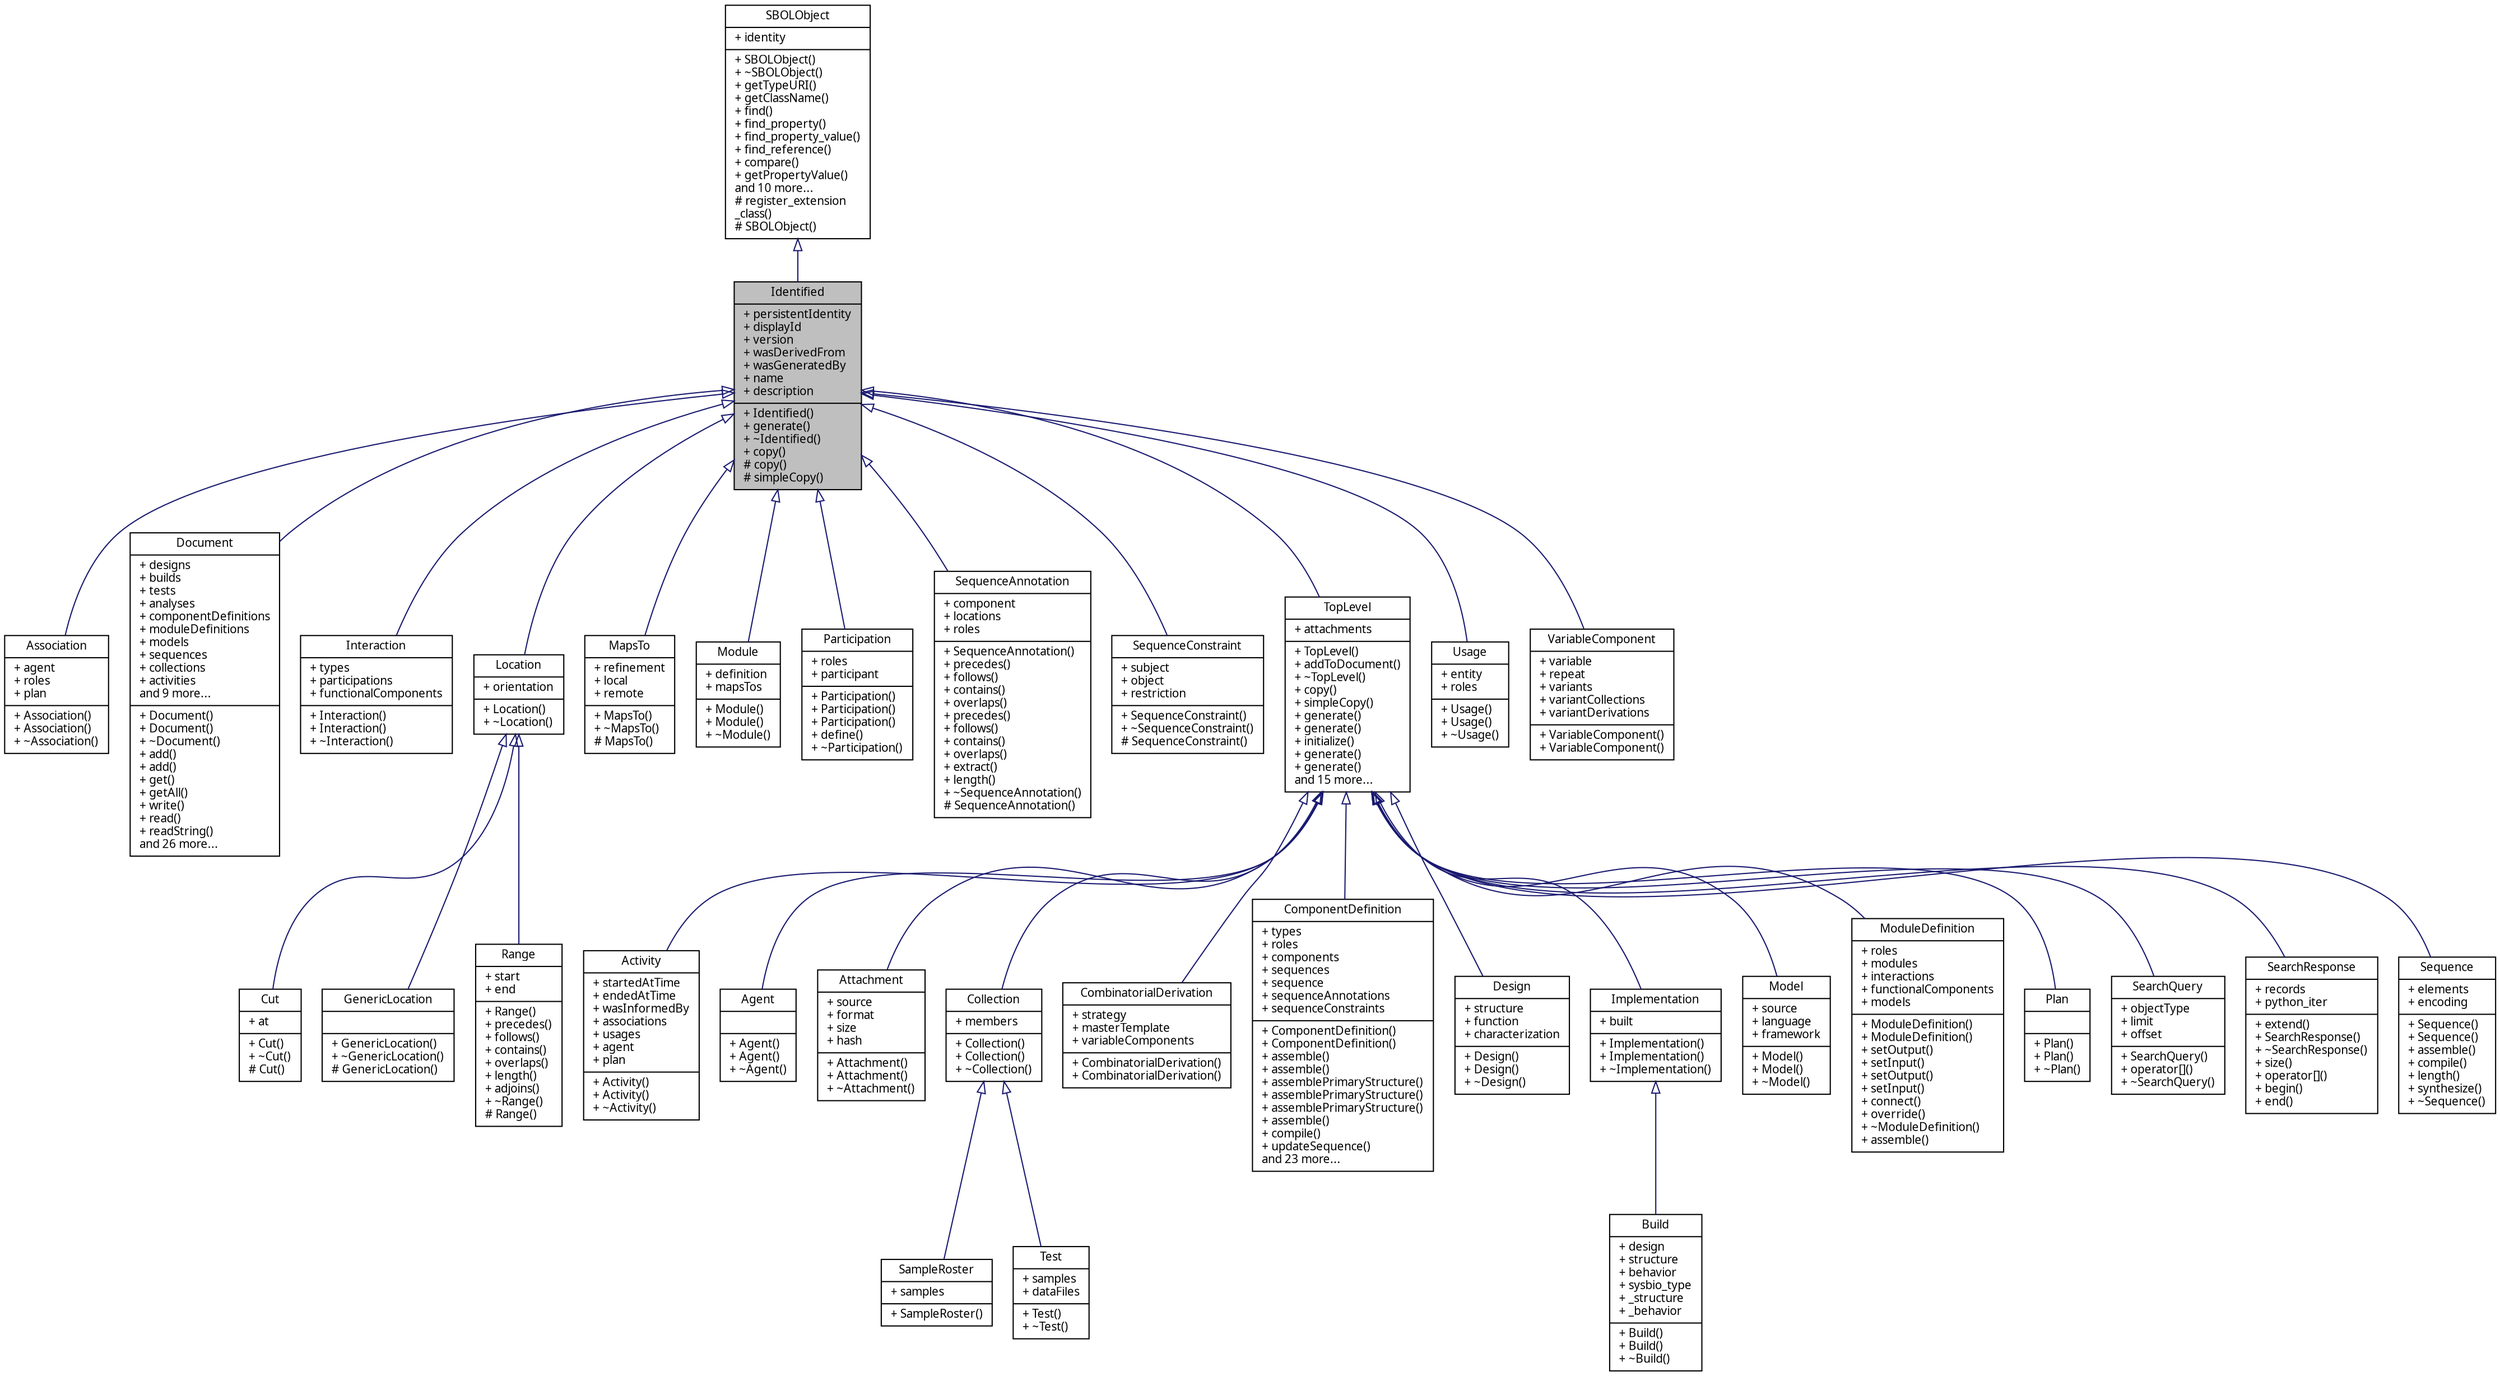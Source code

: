 digraph "Identified"
{
  edge [fontname="FreeSans.ttf",fontsize="10",labelfontname="FreeSans.ttf",labelfontsize="10"];
  node [fontname="FreeSans.ttf",fontsize="10",shape=record];
  Node0 [label="{Identified\n|+ persistentIdentity\l+ displayId\l+ version\l+ wasDerivedFrom\l+ wasGeneratedBy\l+ name\l+ description\l|+ Identified()\l+ generate()\l+ ~Identified()\l+ copy()\l# copy()\l# simpleCopy()\l}",height=0.2,width=0.4,color="black", fillcolor="grey75", style="filled", fontcolor="black"];
  Node1 -> Node0 [dir="back",color="midnightblue",fontsize="10",style="solid",arrowtail="onormal",fontname="FreeSans.ttf"];
  Node1 [label="{SBOLObject\n|+ identity\l|+ SBOLObject()\l+ ~SBOLObject()\l+ getTypeURI()\l+ getClassName()\l+ find()\l+ find_property()\l+ find_property_value()\l+ find_reference()\l+ compare()\l+ getPropertyValue()\land 10 more...\l# register_extension\l_class()\l# SBOLObject()\l}",height=0.2,width=0.4,color="black", fillcolor="white", style="filled",URL="$classsbol_1_1_s_b_o_l_object.html",tooltip="An SBOLObject converts a C++ class data structure into an RDF triple store and contains methods for s..."];
  Node0 -> Node2 [dir="back",color="midnightblue",fontsize="10",style="solid",arrowtail="onormal",fontname="FreeSans.ttf"];
  Node2 [label="{Association\n|+ agent\l+ roles\l+ plan\l|+ Association()\l+ Association()\l+ ~Association()\l}",height=0.2,width=0.4,color="black", fillcolor="white", style="filled",URL="$classsbol_1_1_association.html",tooltip="An Association is linked to an Agent through the agent relationship. The Association includes the had..."];
  Node0 -> Node3 [dir="back",color="midnightblue",fontsize="10",style="solid",arrowtail="onormal",fontname="FreeSans.ttf"];
  Node3 [label="{Document\n|+ designs\l+ builds\l+ tests\l+ analyses\l+ componentDefinitions\l+ moduleDefinitions\l+ models\l+ sequences\l+ collections\l+ activities\land 9 more...\l|+ Document()\l+ Document()\l+ ~Document()\l+ add()\l+ add()\l+ get()\l+ getAll()\l+ write()\l+ read()\l+ readString()\land 26 more...\l}",height=0.2,width=0.4,color="black", fillcolor="white", style="filled",URL="$classsbol_1_1_document.html",tooltip="Read and write SBOL using a Document class. The Document is a container for Components, Modules, and all other SBOLObjects. "];
  Node0 -> Node4 [dir="back",color="midnightblue",fontsize="10",style="solid",arrowtail="onormal",fontname="FreeSans.ttf"];
  Node4 [label="{Interaction\n|+ types\l+ participations\l+ functionalComponents\l|+ Interaction()\l+ Interaction()\l+ ~Interaction()\l}",height=0.2,width=0.4,color="black", fillcolor="white", style="filled",URL="$classsbol_1_1_interaction.html",tooltip="The Interaction class provides more detailed descriptionof how the FunctionalComponents are intended ..."];
  Node0 -> Node5 [dir="back",color="midnightblue",fontsize="10",style="solid",arrowtail="onormal",fontname="FreeSans.ttf"];
  Node5 [label="{Location\n|+ orientation\l|+ Location()\l+ ~Location()\l}",height=0.2,width=0.4,color="black", fillcolor="white", style="filled",URL="$classsbol_1_1_location.html",tooltip="The Location class specifies the strand orientation of a Component and can be further extended by the..."];
  Node5 -> Node6 [dir="back",color="midnightblue",fontsize="10",style="solid",arrowtail="onormal",fontname="FreeSans.ttf"];
  Node6 [label="{Cut\n|+ at\l|+ Cut()\l+ ~Cut()\l# Cut()\l}",height=0.2,width=0.4,color="black", fillcolor="white", style="filled",URL="$classsbol_1_1_cut.html",tooltip="The Cut class specifies a location between two coordinates of a Sequence&#39;s elements. class Cut : public Location. "];
  Node5 -> Node7 [dir="back",color="midnightblue",fontsize="10",style="solid",arrowtail="onormal",fontname="FreeSans.ttf"];
  Node7 [label="{GenericLocation\n||+ GenericLocation()\l+ ~GenericLocation()\l# GenericLocation()\l}",height=0.2,width=0.4,color="black", fillcolor="white", style="filled",URL="$classsbol_1_1_generic_location.html",tooltip="the GenericLocation class is included as a starting point for specifying regions on Sequence objects ..."];
  Node5 -> Node8 [dir="back",color="midnightblue",fontsize="10",style="solid",arrowtail="onormal",fontname="FreeSans.ttf"];
  Node8 [label="{Range\n|+ start\l+ end\l|+ Range()\l+ precedes()\l+ follows()\l+ contains()\l+ overlaps()\l+ length()\l+ adjoins()\l+ ~Range()\l# Range()\l}",height=0.2,width=0.4,color="black", fillcolor="white", style="filled",URL="$classsbol_1_1_range.html",tooltip="A Range object specifies a region via discrete, inclusive start and end positions that correspond to ..."];
  Node0 -> Node9 [dir="back",color="midnightblue",fontsize="10",style="solid",arrowtail="onormal",fontname="FreeSans.ttf"];
  Node9 [label="{MapsTo\n|+ refinement\l+ local\l+ remote\l|+ MapsTo()\l+ ~MapsTo()\l# MapsTo()\l}",height=0.2,width=0.4,color="black", fillcolor="white", style="filled",URL="$classsbol_1_1_maps_to.html",tooltip="The purpose of the MapsTo class is to make identity relationships between different ComponentInstance..."];
  Node0 -> Node10 [dir="back",color="midnightblue",fontsize="10",style="solid",arrowtail="onormal",fontname="FreeSans.ttf"];
  Node10 [label="{Module\n|+ definition\l+ mapsTos\l|+ Module()\l+ Module()\l+ ~Module()\l}",height=0.2,width=0.4,color="black", fillcolor="white", style="filled",URL="$classsbol_1_1_module.html",tooltip="The Module class represents a submodule of a ModuleDefinition within a hierarchical design..."];
  Node0 -> Node11 [dir="back",color="midnightblue",fontsize="10",style="solid",arrowtail="onormal",fontname="FreeSans.ttf"];
  Node11 [label="{Participation\n|+ roles\l+ participant\l|+ Participation()\l+ Participation()\l+ Participation()\l+ define()\l+ ~Participation()\l}",height=0.2,width=0.4,color="black", fillcolor="white", style="filled",URL="$classsbol_1_1_participation.html",tooltip="Each Participation represents how a particular FunctionalComponent behaves in its parent Interaction..."];
  Node0 -> Node12 [dir="back",color="midnightblue",fontsize="10",style="solid",arrowtail="onormal",fontname="FreeSans.ttf"];
  Node12 [label="{SequenceAnnotation\n|+ component\l+ locations\l+ roles\l|+ SequenceAnnotation()\l+ precedes()\l+ follows()\l+ contains()\l+ overlaps()\l+ precedes()\l+ follows()\l+ contains()\l+ overlaps()\l+ extract()\l+ length()\l+ ~SequenceAnnotation()\l# SequenceAnnotation()\l}",height=0.2,width=0.4,color="black", fillcolor="white", style="filled",URL="$classsbol_1_1_sequence_annotation.html",tooltip="The SequenceAnnotation class describes one or more regions of interest on the Sequence objects referr..."];
  Node0 -> Node13 [dir="back",color="midnightblue",fontsize="10",style="solid",arrowtail="onormal",fontname="FreeSans.ttf"];
  Node13 [label="{SequenceConstraint\n|+ subject\l+ object\l+ restriction\l|+ SequenceConstraint()\l+ ~SequenceConstraint()\l# SequenceConstraint()\l}",height=0.2,width=0.4,color="black", fillcolor="white", style="filled",URL="$classsbol_1_1_sequence_constraint.html",tooltip="The SequenceConstraint class can be used to assert restrictions on the relative, sequence-based posit..."];
  Node0 -> Node14 [dir="back",color="midnightblue",fontsize="10",style="solid",arrowtail="onormal",fontname="FreeSans.ttf"];
  Node14 [label="{TopLevel\n|+ attachments\l|+ TopLevel()\l+ addToDocument()\l+ ~TopLevel()\l+ copy()\l+ simpleCopy()\l+ generate()\l+ generate()\l+ initialize()\l+ generate()\l+ generate()\land 15 more...\l}",height=0.2,width=0.4,color="black", fillcolor="white", style="filled",URL="$classsbol_1_1_top_level.html",tooltip="All SBOL classes derived from TopLevel appear as top level nodes in the RDF/XML document tree and SBO..."];
  Node14 -> Node15 [dir="back",color="midnightblue",fontsize="10",style="solid",arrowtail="onormal",fontname="FreeSans.ttf"];
  Node15 [label="{Activity\n|+ startedAtTime\l+ endedAtTime\l+ wasInformedBy\l+ associations\l+ usages\l+ agent\l+ plan\l|+ Activity()\l+ Activity()\l+ ~Activity()\l}",height=0.2,width=0.4,color="black", fillcolor="white", style="filled",URL="$classsbol_1_1_activity.html",tooltip="A generated Entity is linked through a wasGeneratedBy relationship to an Activity, which is used to describe how different Agents and other entities were used. An Activity is linked through a qualifiedAssociation to Associations, to describe the role of agents, and is linked through qualifiedUsage to Usages to describe the role of other entities used as part of the activity. Moreover, each Activity includes optional startedAtTime and endedAtTime properties. When using Activity to capture how an entity was derived, it is expected that any additional information needed will be attached as annotations. This may include software settings or textual notes. Activities can also be linked together using the wasInformedBy relationship to provide dependency without explicitly specifying start and end times. "];
  Node14 -> Node16 [dir="back",color="midnightblue",fontsize="10",style="solid",arrowtail="onormal",fontname="FreeSans.ttf"];
  Node16 [label="{Agent\n||+ Agent()\l+ Agent()\l+ ~Agent()\l}",height=0.2,width=0.4,color="black", fillcolor="white", style="filled",URL="$classsbol_1_1_agent.html",tooltip="Examples of agents are person, organisation or software. These agents should be annotated with additi..."];
  Node14 -> Node17 [dir="back",color="midnightblue",fontsize="10",style="solid",arrowtail="onormal",fontname="FreeSans.ttf"];
  Node17 [label="{Attachment\n|+ source\l+ format\l+ size\l+ hash\l|+ Attachment()\l+ Attachment()\l+ ~Attachment()\l}",height=0.2,width=0.4,color="black", fillcolor="white", style="filled",URL="$classsbol_1_1_attachment.html",tooltip="The Attachment class is a general container for data files, especially experimental data files..."];
  Node14 -> Node18 [dir="back",color="midnightblue",fontsize="10",style="solid",arrowtail="onormal",fontname="FreeSans.ttf"];
  Node18 [label="{Collection\n|+ members\l|+ Collection()\l+ Collection()\l+ ~Collection()\l}",height=0.2,width=0.4,color="black", fillcolor="white", style="filled",URL="$classsbol_1_1_collection.html",tooltip="The Collection class is a class that groups together a set of TopLevel objects that have something in..."];
  Node18 -> Node19 [dir="back",color="midnightblue",fontsize="10",style="solid",arrowtail="onormal",fontname="FreeSans.ttf"];
  Node19 [label="{SampleRoster\n|+ samples\l|+ SampleRoster()\l}",height=0.2,width=0.4,color="black", fillcolor="white", style="filled",URL="$classsbol_1_1_sample_roster.html",tooltip="A SampleRoster is a container used to group Builds that are included in an experiment together..."];
  Node18 -> Node20 [dir="back",color="midnightblue",fontsize="10",style="solid",arrowtail="onormal",fontname="FreeSans.ttf"];
  Node20 [label="{Test\n|+ samples\l+ dataFiles\l|+ Test()\l+ ~Test()\l}",height=0.2,width=0.4,color="black", fillcolor="white", style="filled",URL="$classsbol_1_1_test.html",tooltip="A Test is a container for experimental data. A Test is the product of the third step of libSBOL&#39;s for..."];
  Node14 -> Node21 [dir="back",color="midnightblue",fontsize="10",style="solid",arrowtail="onormal",fontname="FreeSans.ttf"];
  Node21 [label="{CombinatorialDerivation\n|+ strategy\l+ masterTemplate\l+ variableComponents\l|+ CombinatorialDerivation()\l+ CombinatorialDerivation()\l}",height=0.2,width=0.4,color="black", fillcolor="white", style="filled",URL="$classsbol_1_1_combinatorial_derivation.html",tooltip="A ComponentDeriviation specifies the composition of a combinatorial design or variant library for com..."];
  Node14 -> Node22 [dir="back",color="midnightblue",fontsize="10",style="solid",arrowtail="onormal",fontname="FreeSans.ttf"];
  Node22 [label="{ComponentDefinition\n|+ types\l+ roles\l+ components\l+ sequences\l+ sequence\l+ sequenceAnnotations\l+ sequenceConstraints\l|+ ComponentDefinition()\l+ ComponentDefinition()\l+ assemble()\l+ assemble()\l+ assemblePrimaryStructure()\l+ assemblePrimaryStructure()\l+ assemblePrimaryStructure()\l+ assemble()\l+ compile()\l+ updateSequence()\land 23 more...\l}",height=0.2,width=0.4,color="black", fillcolor="white", style="filled",URL="$classsbol_1_1_component_definition.html",tooltip="The ComponentDefinition class represents the structural entities of a biological design. "];
  Node14 -> Node23 [dir="back",color="midnightblue",fontsize="10",style="solid",arrowtail="onormal",fontname="FreeSans.ttf"];
  Node23 [label="{Design\n|+ structure\l+ function\l+ characterization\l|+ Design()\l+ Design()\l+ ~Design()\l}",height=0.2,width=0.4,color="black", fillcolor="white", style="filled",URL="$classsbol_1_1_design.html",tooltip="This class represents a biological Design. A Design is a conceptual representation of a biological sy..."];
  Node14 -> Node24 [dir="back",color="midnightblue",fontsize="10",style="solid",arrowtail="onormal",fontname="FreeSans.ttf"];
  Node24 [label="{Implementation\n|+ built\l|+ Implementation()\l+ Implementation()\l+ ~Implementation()\l}",height=0.2,width=0.4,color="black", fillcolor="white", style="filled",URL="$classsbol_1_1_implementation.html",tooltip="An Implementation represents a real, physical instance of a synthetic biological construct which may ..."];
  Node24 -> Node25 [dir="back",color="midnightblue",fontsize="10",style="solid",arrowtail="onormal",fontname="FreeSans.ttf"];
  Node25 [label="{Build\n|+ design\l+ structure\l+ behavior\l+ sysbio_type\l+ _structure\l+ _behavior\l|+ Build()\l+ Build()\l+ ~Build()\l}",height=0.2,width=0.4,color="black", fillcolor="white", style="filled",URL="$classsbol_1_1_build.html",tooltip="A Build is a realization of a Design. For practical purposes, a Build can represent a biological clon..."];
  Node14 -> Node26 [dir="back",color="midnightblue",fontsize="10",style="solid",arrowtail="onormal",fontname="FreeSans.ttf"];
  Node26 [label="{Model\n|+ source\l+ language\l+ framework\l|+ Model()\l+ Model()\l+ ~Model()\l}",height=0.2,width=0.4,color="black", fillcolor="white", style="filled",URL="$classsbol_1_1_model.html",tooltip="The purpose of the Model class is to serve as a placeholder for an external computational model and p..."];
  Node14 -> Node27 [dir="back",color="midnightblue",fontsize="10",style="solid",arrowtail="onormal",fontname="FreeSans.ttf"];
  Node27 [label="{ModuleDefinition\n|+ roles\l+ modules\l+ interactions\l+ functionalComponents\l+ models\l|+ ModuleDefinition()\l+ ModuleDefinition()\l+ setOutput()\l+ setInput()\l+ setOutput()\l+ setInput()\l+ connect()\l+ override()\l+ ~ModuleDefinition()\l+ assemble()\l}",height=0.2,width=0.4,color="black", fillcolor="white", style="filled",URL="$classsbol_1_1_module_definition.html",tooltip="The ModuleDefinition class represents a grouping of structural and functional entities in a biologica..."];
  Node14 -> Node28 [dir="back",color="midnightblue",fontsize="10",style="solid",arrowtail="onormal",fontname="FreeSans.ttf"];
  Node28 [label="{Plan\n||+ Plan()\l+ Plan()\l+ ~Plan()\l}",height=0.2,width=0.4,color="black", fillcolor="white", style="filled",URL="$classsbol_1_1_plan.html",tooltip="Examples of agents are person, organisation or software. These agents should be annotated with additi..."];
  Node14 -> Node29 [dir="back",color="midnightblue",fontsize="10",style="solid",arrowtail="onormal",fontname="FreeSans.ttf"];
  Node29 [label="{SearchQuery\n|+ objectType\l+ limit\l+ offset\l|+ SearchQuery()\l+ operator[]()\l+ ~SearchQuery()\l}",height=0.2,width=0.4,color="black", fillcolor="white", style="filled",URL="$classsbol_1_1_search_query.html",tooltip="A SearchQuery object is used to configure advanced searches for bioparts in a PartShop. Advanced searches are useful for matching values across multiple fields, or to specify multiple values in a single field. "];
  Node14 -> Node30 [dir="back",color="midnightblue",fontsize="10",style="solid",arrowtail="onormal",fontname="FreeSans.ttf"];
  Node30 [label="{SearchResponse\n|+ records\l+ python_iter\l|+ extend()\l+ SearchResponse()\l+ ~SearchResponse()\l+ size()\l+ operator[]()\l+ begin()\l+ end()\l}",height=0.2,width=0.4,color="black", fillcolor="white", style="filled",URL="$classsbol_1_1_search_response.html",tooltip="A SearchResponse is a container of search records returned by a search request. "];
  Node14 -> Node31 [dir="back",color="midnightblue",fontsize="10",style="solid",arrowtail="onormal",fontname="FreeSans.ttf"];
  Node31 [label="{Sequence\n|+ elements\l+ encoding\l|+ Sequence()\l+ Sequence()\l+ assemble()\l+ compile()\l+ length()\l+ synthesize()\l+ ~Sequence()\l}",height=0.2,width=0.4,color="black", fillcolor="white", style="filled",URL="$classsbol_1_1_sequence.html",tooltip="The primary structure (eg, nucleotide or amino acid sequence) of a ComponentDefinition object..."];
  Node0 -> Node32 [dir="back",color="midnightblue",fontsize="10",style="solid",arrowtail="onormal",fontname="FreeSans.ttf"];
  Node32 [label="{Usage\n|+ entity\l+ roles\l|+ Usage()\l+ Usage()\l+ ~Usage()\l}",height=0.2,width=0.4,color="black", fillcolor="white", style="filled",URL="$classsbol_1_1_usage.html",tooltip="How different entities are used in an Activity is specified with the Usage class, which is linked fro..."];
  Node0 -> Node33 [dir="back",color="midnightblue",fontsize="10",style="solid",arrowtail="onormal",fontname="FreeSans.ttf"];
  Node33 [label="{VariableComponent\n|+ variable\l+ repeat\l+ variants\l+ variantCollections\l+ variantDerivations\l|+ VariableComponent()\l+ VariableComponent()\l}",height=0.2,width=0.4,color="black", fillcolor="white", style="filled",URL="$classsbol_1_1_variable_component.html",tooltip="The VariableComponent class can be used to specify a choice of ComponentDefinition objects for any ne..."];
}
